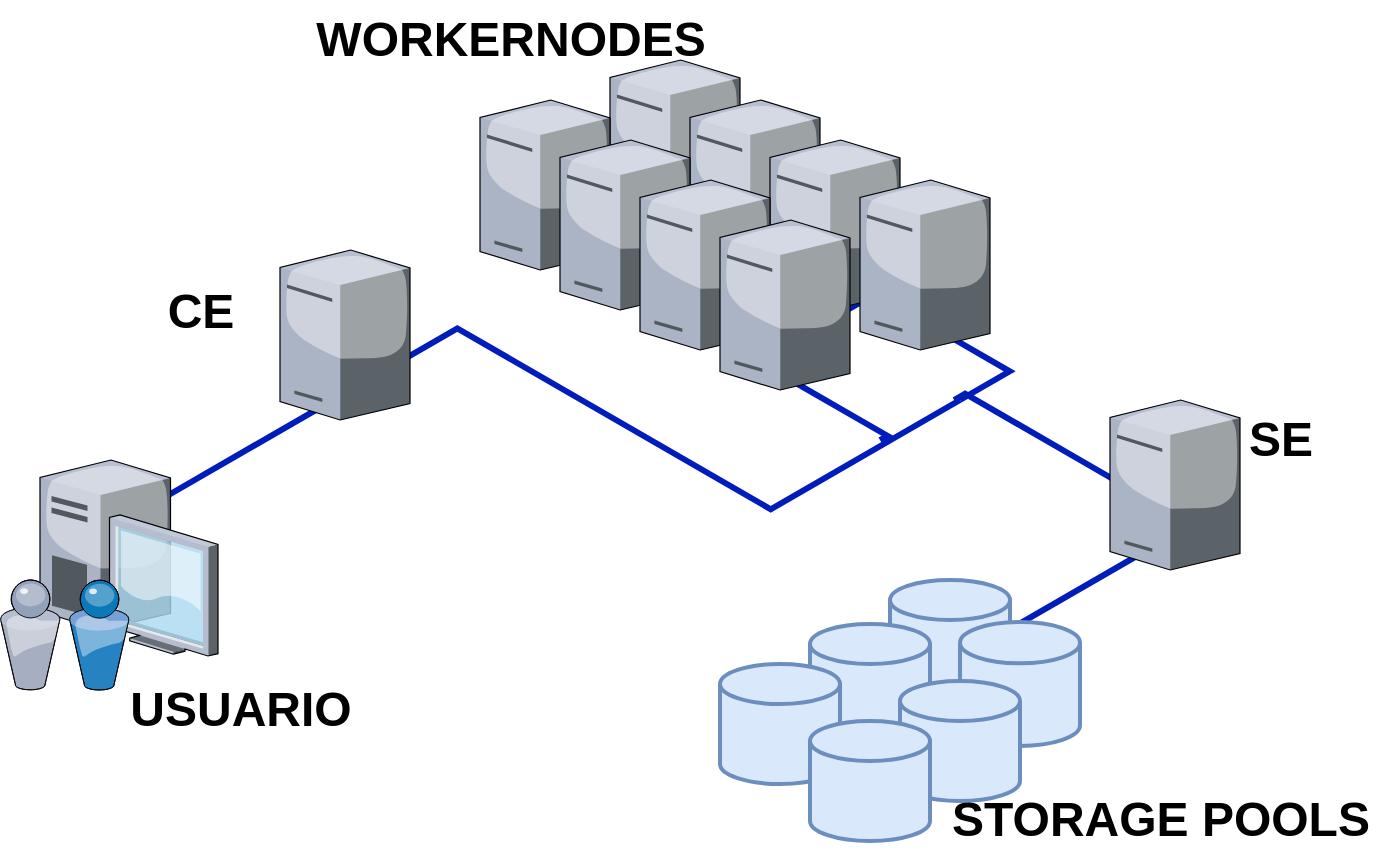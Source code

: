 <mxfile version="20.1.1" type="github"><diagram id="Ak6SYIE9ZuI_l6NI-Z97" name="Page-1"><mxGraphModel dx="1102" dy="578" grid="1" gridSize="10" guides="1" tooltips="1" connect="1" arrows="1" fold="1" page="1" pageScale="1" pageWidth="827" pageHeight="1169" math="0" shadow="0"><root><mxCell id="0"/><mxCell id="1" parent="0"/><mxCell id="5uABgGOIshAiI1VdXGug-24" value="" style="edgeStyle=isometricEdgeStyle;rounded=0;orthogonalLoop=1;jettySize=auto;html=1;strokeWidth=3;fillColor=#0050ef;strokeColor=#001DBC;endArrow=none;endFill=0;" edge="1" parent="1"><mxGeometry relative="1" as="geometry"><mxPoint x="100" y="280" as="targetPoint"/><mxPoint x="500" y="230" as="sourcePoint"/><Array as="points"><mxPoint x="380" y="270"/></Array></mxGeometry></mxCell><mxCell id="5uABgGOIshAiI1VdXGug-26" style="edgeStyle=isometricEdgeStyle;rounded=0;orthogonalLoop=1;jettySize=auto;html=1;strokeWidth=3;endArrow=none;endFill=0;fillColor=#0050ef;strokeColor=#001DBC;" edge="1" parent="1" source="5uABgGOIshAiI1VdXGug-8"><mxGeometry relative="1" as="geometry"><mxPoint x="460" y="250" as="targetPoint"/><Array as="points"><mxPoint x="450" y="240"/></Array></mxGeometry></mxCell><mxCell id="5uABgGOIshAiI1VdXGug-28" value="" style="edgeStyle=isometricEdgeStyle;rounded=0;orthogonalLoop=1;jettySize=auto;html=1;endArrow=none;endFill=0;strokeWidth=3;fillColor=#0050ef;strokeColor=#001DBC;" edge="1" parent="1" source="5uABgGOIshAiI1VdXGug-8"><mxGeometry relative="1" as="geometry"><mxPoint x="500" y="230" as="targetPoint"/></mxGeometry></mxCell><mxCell id="5uABgGOIshAiI1VdXGug-9" value="" style="verticalLabelPosition=bottom;sketch=0;aspect=fixed;html=1;verticalAlign=top;strokeColor=none;align=center;outlineConnect=0;shape=mxgraph.citrix.tower_server;" vertex="1" parent="1"><mxGeometry x="160" y="155" width="65" height="85" as="geometry"/></mxCell><mxCell id="5uABgGOIshAiI1VdXGug-12" value="" style="verticalLabelPosition=bottom;sketch=0;aspect=fixed;html=1;verticalAlign=top;strokeColor=none;align=center;outlineConnect=0;shape=mxgraph.citrix.desktop;" vertex="1" parent="1"><mxGeometry x="40" y="260" width="89" height="98" as="geometry"/></mxCell><mxCell id="5uABgGOIshAiI1VdXGug-29" value="" style="edgeStyle=isometricEdgeStyle;rounded=0;orthogonalLoop=1;jettySize=auto;html=1;endArrow=none;endFill=0;strokeWidth=3;fillColor=#0050ef;strokeColor=#001DBC;entryX=0.183;entryY=-0.008;entryDx=0;entryDy=0;entryPerimeter=0;" edge="1" parent="1" target="5uABgGOIshAiI1VdXGug-17"><mxGeometry relative="1" as="geometry"><mxPoint x="497.07" y="230.004" as="sourcePoint"/><mxPoint x="567.07" y="288.74" as="targetPoint"/><Array as="points"><mxPoint x="560" y="260"/></Array></mxGeometry></mxCell><mxCell id="5uABgGOIshAiI1VdXGug-30" value="" style="verticalLabelPosition=bottom;sketch=0;aspect=fixed;html=1;verticalAlign=top;strokeColor=none;align=center;outlineConnect=0;shape=mxgraph.citrix.tower_server;" vertex="1" parent="1"><mxGeometry x="575" y="230" width="65" height="85" as="geometry"/></mxCell><mxCell id="5uABgGOIshAiI1VdXGug-11" value="" style="verticalLabelPosition=bottom;sketch=0;aspect=fixed;html=1;verticalAlign=top;strokeColor=none;align=center;outlineConnect=0;shape=mxgraph.citrix.users;" vertex="1" parent="1"><mxGeometry x="20" y="320" width="64.5" height="55" as="geometry"/></mxCell><mxCell id="5uABgGOIshAiI1VdXGug-32" value="" style="group;" vertex="1" connectable="0" parent="1"><mxGeometry x="380" y="320" width="180" height="130.5" as="geometry"/></mxCell><mxCell id="5uABgGOIshAiI1VdXGug-31" value="" style="group" vertex="1" connectable="0" parent="5uABgGOIshAiI1VdXGug-32"><mxGeometry width="180" height="110.5" as="geometry"/></mxCell><mxCell id="5uABgGOIshAiI1VdXGug-14" value="" style="strokeWidth=2;html=1;shape=mxgraph.flowchart.database;whiteSpace=wrap;fillColor=#dae8fc;strokeColor=#6c8ebf;" vertex="1" parent="5uABgGOIshAiI1VdXGug-31"><mxGeometry x="85" width="60" height="60" as="geometry"/></mxCell><mxCell id="5uABgGOIshAiI1VdXGug-15" value="" style="strokeWidth=2;html=1;shape=mxgraph.flowchart.database;whiteSpace=wrap;fillColor=#dae8fc;strokeColor=#6c8ebf;" vertex="1" parent="5uABgGOIshAiI1VdXGug-31"><mxGeometry x="45" y="22" width="60" height="60" as="geometry"/></mxCell><mxCell id="5uABgGOIshAiI1VdXGug-13" value="" style="strokeWidth=2;html=1;shape=mxgraph.flowchart.database;whiteSpace=wrap;fillColor=#dae8fc;strokeColor=#6c8ebf;" vertex="1" parent="5uABgGOIshAiI1VdXGug-31"><mxGeometry y="42" width="60" height="60" as="geometry"/></mxCell><mxCell id="5uABgGOIshAiI1VdXGug-16" value="" style="strokeWidth=2;html=1;shape=mxgraph.flowchart.database;whiteSpace=wrap;fillColor=#dae8fc;strokeColor=#6c8ebf;" vertex="1" parent="5uABgGOIshAiI1VdXGug-31"><mxGeometry x="120" y="21" width="60" height="62" as="geometry"/></mxCell><mxCell id="5uABgGOIshAiI1VdXGug-17" value="" style="strokeWidth=2;html=1;shape=mxgraph.flowchart.database;whiteSpace=wrap;fillColor=#dae8fc;strokeColor=#6c8ebf;" vertex="1" parent="5uABgGOIshAiI1VdXGug-31"><mxGeometry x="90" y="50.5" width="60" height="60" as="geometry"/></mxCell><mxCell id="5uABgGOIshAiI1VdXGug-18" value="" style="strokeWidth=2;html=1;shape=mxgraph.flowchart.database;whiteSpace=wrap;fillColor=#dae8fc;strokeColor=#6c8ebf;" vertex="1" parent="5uABgGOIshAiI1VdXGug-32"><mxGeometry x="45" y="70.5" width="60" height="60" as="geometry"/></mxCell><mxCell id="5uABgGOIshAiI1VdXGug-33" value="" style="group" vertex="1" connectable="0" parent="1"><mxGeometry x="260" y="60" width="255" height="165" as="geometry"/></mxCell><mxCell id="5uABgGOIshAiI1VdXGug-5" value="" style="verticalLabelPosition=bottom;sketch=0;aspect=fixed;html=1;verticalAlign=top;strokeColor=none;align=center;outlineConnect=0;shape=mxgraph.citrix.tower_server;" vertex="1" parent="5uABgGOIshAiI1VdXGug-33"><mxGeometry x="65" width="65" height="85" as="geometry"/></mxCell><mxCell id="5uABgGOIshAiI1VdXGug-6" value="" style="verticalLabelPosition=bottom;sketch=0;aspect=fixed;html=1;verticalAlign=top;strokeColor=none;align=center;outlineConnect=0;shape=mxgraph.citrix.tower_server;" vertex="1" parent="5uABgGOIshAiI1VdXGug-33"><mxGeometry x="105" y="20" width="65" height="85" as="geometry"/></mxCell><mxCell id="5uABgGOIshAiI1VdXGug-7" value="" style="verticalLabelPosition=bottom;sketch=0;aspect=fixed;html=1;verticalAlign=top;strokeColor=none;align=center;outlineConnect=0;shape=mxgraph.citrix.tower_server;" vertex="1" parent="5uABgGOIshAiI1VdXGug-33"><mxGeometry x="145" y="40" width="65" height="85" as="geometry"/></mxCell><mxCell id="5uABgGOIshAiI1VdXGug-8" value="" style="verticalLabelPosition=bottom;sketch=0;aspect=fixed;html=1;verticalAlign=top;strokeColor=none;align=center;outlineConnect=0;shape=mxgraph.citrix.tower_server;" vertex="1" parent="5uABgGOIshAiI1VdXGug-33"><mxGeometry x="190" y="60" width="65" height="85" as="geometry"/></mxCell><mxCell id="5uABgGOIshAiI1VdXGug-1" value="" style="verticalLabelPosition=bottom;sketch=0;aspect=fixed;html=1;verticalAlign=top;strokeColor=none;align=center;outlineConnect=0;shape=mxgraph.citrix.tower_server;" vertex="1" parent="5uABgGOIshAiI1VdXGug-33"><mxGeometry y="20" width="65" height="85" as="geometry"/></mxCell><mxCell id="5uABgGOIshAiI1VdXGug-2" value="" style="verticalLabelPosition=bottom;sketch=0;aspect=fixed;html=1;verticalAlign=top;strokeColor=none;align=center;outlineConnect=0;shape=mxgraph.citrix.tower_server;" vertex="1" parent="5uABgGOIshAiI1VdXGug-33"><mxGeometry x="40" y="40" width="65" height="85" as="geometry"/></mxCell><mxCell id="5uABgGOIshAiI1VdXGug-3" value="" style="verticalLabelPosition=bottom;sketch=0;aspect=fixed;html=1;verticalAlign=top;strokeColor=none;align=center;outlineConnect=0;shape=mxgraph.citrix.tower_server;" vertex="1" parent="5uABgGOIshAiI1VdXGug-33"><mxGeometry x="80" y="60" width="65" height="85" as="geometry"/></mxCell><mxCell id="5uABgGOIshAiI1VdXGug-4" value="" style="verticalLabelPosition=bottom;sketch=0;aspect=fixed;html=1;verticalAlign=top;strokeColor=none;align=center;outlineConnect=0;shape=mxgraph.citrix.tower_server;" vertex="1" parent="5uABgGOIshAiI1VdXGug-33"><mxGeometry x="120" y="80" width="65" height="85" as="geometry"/></mxCell><mxCell id="5uABgGOIshAiI1VdXGug-35" value="WORKERNODES" style="text;strokeColor=none;fillColor=none;html=1;fontSize=24;fontStyle=1;verticalAlign=middle;align=center;" vertex="1" parent="5uABgGOIshAiI1VdXGug-33"><mxGeometry x="-35" y="-30" width="100" height="40" as="geometry"/></mxCell><mxCell id="5uABgGOIshAiI1VdXGug-34" value="STORAGE POOLS" style="text;strokeColor=none;fillColor=none;html=1;fontSize=24;fontStyle=1;verticalAlign=middle;align=center;" vertex="1" parent="1"><mxGeometry x="550" y="420" width="100" height="40" as="geometry"/></mxCell><mxCell id="5uABgGOIshAiI1VdXGug-36" value="CE" style="text;strokeColor=none;fillColor=none;html=1;fontSize=24;fontStyle=1;verticalAlign=middle;align=center;" vertex="1" parent="1"><mxGeometry x="70" y="162.5" width="100" height="47.5" as="geometry"/></mxCell><mxCell id="5uABgGOIshAiI1VdXGug-37" value="SE" style="text;strokeColor=none;fillColor=none;html=1;fontSize=24;fontStyle=1;verticalAlign=middle;align=center;" vertex="1" parent="1"><mxGeometry x="610" y="230" width="100" height="40" as="geometry"/></mxCell><mxCell id="5uABgGOIshAiI1VdXGug-38" value="USUARIO" style="text;strokeColor=none;fillColor=none;html=1;fontSize=24;fontStyle=1;verticalAlign=middle;align=center;" vertex="1" parent="1"><mxGeometry x="90" y="365.25" width="100" height="40" as="geometry"/></mxCell></root></mxGraphModel></diagram></mxfile>